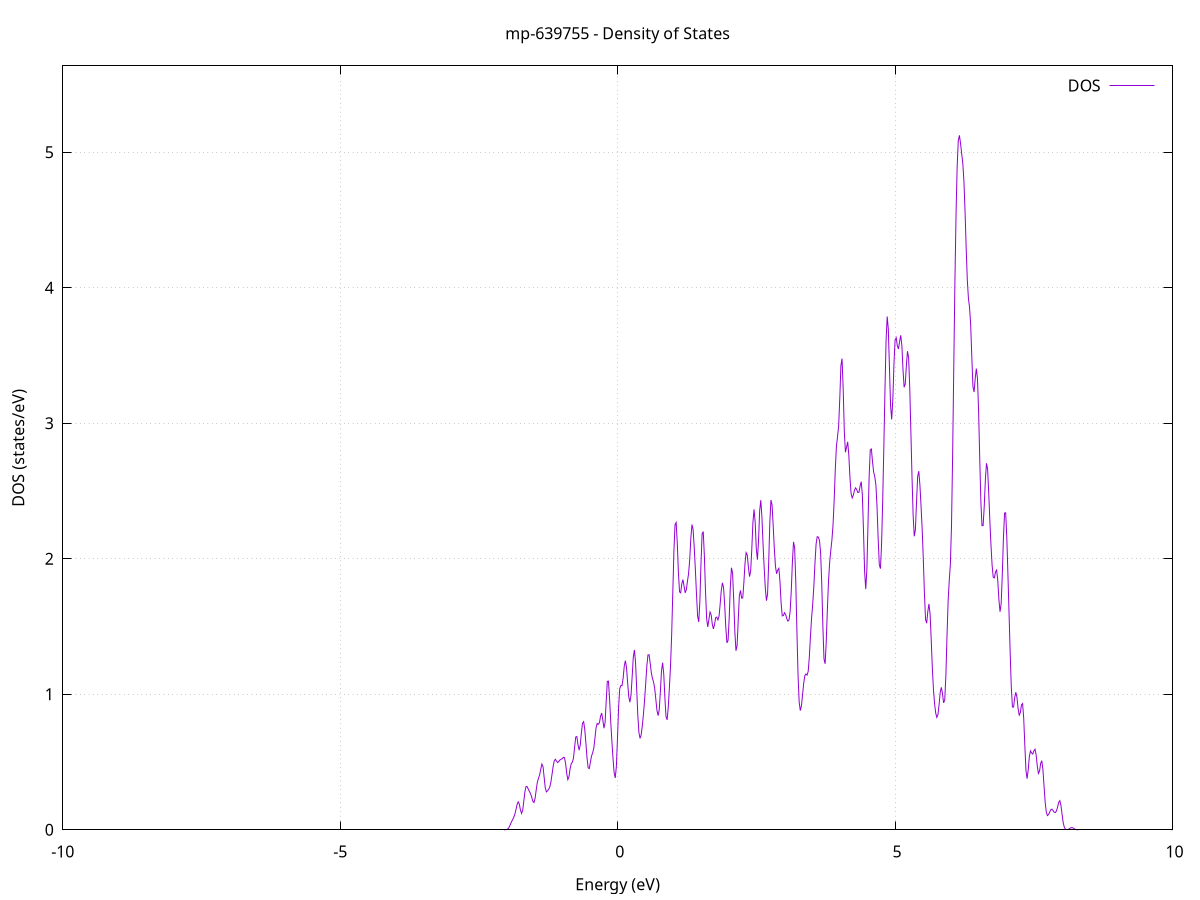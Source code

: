 set title 'mp-639755 - Density of States'
set xlabel 'Energy (eV)'
set ylabel 'DOS (states/eV)'
set grid
set xrange [-10:10]
set yrange [0:5.638]
set xzeroaxis lt -1
set terminal png size 800,600
set output 'mp-639755_dos_gnuplot.png'
plot '-' using 1:2 with lines title 'DOS'
-30.652200 0.000000
-30.631800 0.000000
-30.611500 0.000000
-30.591100 0.000000
-30.570800 0.000000
-30.550500 0.000000
-30.530100 0.000000
-30.509800 0.000000
-30.489500 0.000000
-30.469100 0.000000
-30.448800 0.000000
-30.428400 0.000000
-30.408100 0.000000
-30.387800 0.000000
-30.367400 0.000000
-30.347100 0.000000
-30.326800 0.000000
-30.306400 0.000000
-30.286100 0.000000
-30.265700 0.000000
-30.245400 0.000000
-30.225100 0.000000
-30.204700 0.000000
-30.184400 0.000000
-30.164100 0.000000
-30.143700 0.000000
-30.123400 0.000000
-30.103000 0.000000
-30.082700 0.000000
-30.062400 0.000000
-30.042000 0.000000
-30.021700 0.000000
-30.001300 0.000000
-29.981000 0.000000
-29.960700 0.000000
-29.940300 0.000000
-29.920000 0.000000
-29.899700 0.000000
-29.879300 0.000000
-29.859000 0.000000
-29.838600 0.000000
-29.818300 0.000000
-29.798000 0.000000
-29.777600 0.000000
-29.757300 0.000000
-29.737000 0.000000
-29.716600 0.000000
-29.696300 0.000000
-29.675900 0.000000
-29.655600 0.000000
-29.635300 0.000000
-29.614900 0.000000
-29.594600 0.000000
-29.574300 0.000000
-29.553900 0.000000
-29.533600 0.000000
-29.513200 0.000000
-29.492900 0.000000
-29.472600 0.000000
-29.452200 0.000000
-29.431900 0.000000
-29.411600 0.000000
-29.391200 0.000000
-29.370900 0.000000
-29.350500 0.000000
-29.330200 0.000000
-29.309900 0.000000
-29.289500 0.000000
-29.269200 0.000000
-29.248800 0.000000
-29.228500 0.000000
-29.208200 0.000000
-29.187800 0.000000
-29.167500 0.000000
-29.147200 0.000000
-29.126800 0.000000
-29.106500 0.000000
-29.086100 0.000000
-29.065800 0.000000
-29.045500 0.000000
-29.025100 0.000000
-29.004800 0.000000
-28.984500 0.000000
-28.964100 0.000100
-28.943800 0.002000
-28.923400 0.019500
-28.903100 0.139800
-28.882800 0.724900
-28.862400 2.723100
-28.842100 7.413500
-28.821800 14.630300
-28.801400 20.933700
-28.781100 21.719200
-28.760700 16.339900
-28.740400 8.913000
-28.720100 3.524400
-28.699700 1.010000
-28.679400 0.209700
-28.659000 0.031500
-28.638700 0.003400
-28.618400 0.000300
-28.598000 0.000000
-28.577700 0.000000
-28.557400 0.000000
-28.537000 0.000000
-28.516700 0.000000
-28.496300 0.000000
-28.476000 0.000000
-28.455700 0.000000
-28.435300 0.000000
-28.415000 0.000000
-28.394700 0.000000
-28.374300 0.000000
-28.354000 0.000000
-28.333600 0.000000
-28.313300 0.000000
-28.293000 0.000000
-28.272600 0.000000
-28.252300 0.000000
-28.232000 0.000000
-28.211600 0.000000
-28.191300 0.000000
-28.170900 0.000000
-28.150600 0.000000
-28.130300 0.000000
-28.109900 0.000000
-28.089600 0.000000
-28.069200 0.000000
-28.048900 0.000000
-28.028600 0.000000
-28.008200 0.000000
-27.987900 0.000000
-27.967600 0.000000
-27.947200 0.000000
-27.926900 0.000000
-27.906500 0.000000
-27.886200 0.000000
-27.865900 0.000000
-27.845500 0.000000
-27.825200 0.000000
-27.804900 0.000000
-27.784500 0.000000
-27.764200 0.000000
-27.743800 0.000000
-27.723500 0.000000
-27.703200 0.000000
-27.682800 0.000000
-27.662500 0.000000
-27.642200 0.000000
-27.621800 0.000000
-27.601500 0.000000
-27.581100 0.000000
-27.560800 0.000000
-27.540500 0.000000
-27.520100 0.000000
-27.499800 0.000000
-27.479400 0.000000
-27.459100 0.000000
-27.438800 0.000000
-27.418400 0.000000
-27.398100 0.000000
-27.377800 0.000000
-27.357400 0.000000
-27.337100 0.000000
-27.316700 0.000000
-27.296400 0.000000
-27.276100 0.000000
-27.255700 0.000000
-27.235400 0.000000
-27.215100 0.000000
-27.194700 0.000000
-27.174400 0.000000
-27.154000 0.000000
-27.133700 0.000000
-27.113400 0.000000
-27.093000 0.000000
-27.072700 0.000000
-27.052400 0.000000
-27.032000 0.000000
-27.011700 0.000000
-26.991300 0.000000
-26.971000 0.000000
-26.950700 0.000000
-26.930300 0.000000
-26.910000 0.000000
-26.889600 0.000000
-26.869300 0.000000
-26.849000 0.000000
-26.828600 0.000000
-26.808300 0.000000
-26.788000 0.000000
-26.767600 0.000000
-26.747300 0.000000
-26.726900 0.000000
-26.706600 0.000000
-26.686300 0.000000
-26.665900 0.000000
-26.645600 0.000000
-26.625300 0.000000
-26.604900 0.000000
-26.584600 0.000000
-26.564200 0.000000
-26.543900 0.000000
-26.523600 0.000000
-26.503200 0.000000
-26.482900 0.000000
-26.462600 0.000000
-26.442200 0.000000
-26.421900 0.000000
-26.401500 0.000000
-26.381200 0.000000
-26.360900 0.000000
-26.340500 0.000000
-26.320200 0.000000
-26.299800 0.000000
-26.279500 0.000000
-26.259200 0.000000
-26.238800 0.000000
-26.218500 0.000000
-26.198200 0.000000
-26.177800 0.000000
-26.157500 0.000000
-26.137100 0.000000
-26.116800 0.000000
-26.096500 0.000000
-26.076100 0.000000
-26.055800 0.000000
-26.035500 0.000000
-26.015100 0.000000
-25.994800 0.000000
-25.974400 0.000000
-25.954100 0.000000
-25.933800 0.000000
-25.913400 0.000000
-25.893100 0.000000
-25.872800 0.000000
-25.852400 0.000000
-25.832100 0.000000
-25.811700 0.000000
-25.791400 0.000000
-25.771100 0.000000
-25.750700 0.000000
-25.730400 0.000000
-25.710100 0.000000
-25.689700 0.000000
-25.669400 0.000000
-25.649000 0.000000
-25.628700 0.000000
-25.608400 0.000000
-25.588000 0.000000
-25.567700 0.000000
-25.547300 0.000000
-25.527000 0.000000
-25.506700 0.000000
-25.486300 0.000000
-25.466000 0.000000
-25.445700 0.000000
-25.425300 0.000000
-25.405000 0.000000
-25.384600 0.000000
-25.364300 0.000000
-25.344000 0.000000
-25.323600 0.000000
-25.303300 0.000000
-25.283000 0.000000
-25.262600 0.000000
-25.242300 0.000000
-25.221900 0.000000
-25.201600 0.000000
-25.181300 0.000000
-25.160900 0.000000
-25.140600 0.000000
-25.120300 0.000000
-25.099900 0.000000
-25.079600 0.000000
-25.059200 0.000000
-25.038900 0.000000
-25.018600 0.000000
-24.998200 0.000000
-24.977900 0.000000
-24.957500 0.000000
-24.937200 0.000000
-24.916900 0.000000
-24.896500 0.000000
-24.876200 0.000000
-24.855900 0.000000
-24.835500 0.000000
-24.815200 0.000000
-24.794800 0.000000
-24.774500 0.000000
-24.754200 0.000000
-24.733800 0.000000
-24.713500 0.000000
-24.693200 0.000000
-24.672800 0.000000
-24.652500 0.000000
-24.632100 0.000000
-24.611800 0.000000
-24.591500 0.000000
-24.571100 0.000000
-24.550800 0.000000
-24.530500 0.000000
-24.510100 0.000000
-24.489800 0.000000
-24.469400 0.000000
-24.449100 0.000000
-24.428800 0.000000
-24.408400 0.000000
-24.388100 0.000000
-24.367700 0.000000
-24.347400 0.000000
-24.327100 0.000000
-24.306700 0.000000
-24.286400 0.000000
-24.266100 0.000000
-24.245700 0.000000
-24.225400 0.000000
-24.205000 0.000000
-24.184700 0.000000
-24.164400 0.000000
-24.144000 0.000000
-24.123700 0.000000
-24.103400 0.000000
-24.083000 0.000000
-24.062700 0.000000
-24.042300 0.000000
-24.022000 0.000000
-24.001700 0.000000
-23.981300 0.000000
-23.961000 0.000000
-23.940700 0.000000
-23.920300 0.000000
-23.900000 0.000000
-23.879600 0.000000
-23.859300 0.000000
-23.839000 0.000000
-23.818600 0.000000
-23.798300 0.000000
-23.777900 0.000000
-23.757600 0.000000
-23.737300 0.000000
-23.716900 0.000000
-23.696600 0.000000
-23.676300 0.000000
-23.655900 0.000000
-23.635600 0.000000
-23.615200 0.000000
-23.594900 0.000000
-23.574600 0.000000
-23.554200 0.000000
-23.533900 0.000000
-23.513600 0.000000
-23.493200 0.000000
-23.472900 0.000000
-23.452500 0.000000
-23.432200 0.000000
-23.411900 0.000000
-23.391500 0.000000
-23.371200 0.000000
-23.350900 0.000000
-23.330500 0.000000
-23.310200 0.000000
-23.289800 0.000000
-23.269500 0.000000
-23.249200 0.000000
-23.228800 0.000000
-23.208500 0.000000
-23.188100 0.000000
-23.167800 0.000000
-23.147500 0.000000
-23.127100 0.000000
-23.106800 0.000000
-23.086500 0.000000
-23.066100 0.000000
-23.045800 0.000000
-23.025400 0.000000
-23.005100 0.000000
-22.984800 0.000000
-22.964400 0.000000
-22.944100 0.000000
-22.923800 0.000000
-22.903400 0.000000
-22.883100 0.000000
-22.862700 0.000000
-22.842400 0.000000
-22.822100 0.000000
-22.801700 0.000000
-22.781400 0.000000
-22.761100 0.000000
-22.740700 0.000000
-22.720400 0.000000
-22.700000 0.000000
-22.679700 0.000000
-22.659400 0.000000
-22.639000 0.000000
-22.618700 0.000000
-22.598300 0.000000
-22.578000 0.000000
-22.557700 0.000000
-22.537300 0.000000
-22.517000 0.000000
-22.496700 0.000000
-22.476300 0.000000
-22.456000 0.000000
-22.435600 0.000000
-22.415300 0.000000
-22.395000 0.000000
-22.374600 0.000000
-22.354300 0.000000
-22.334000 0.000000
-22.313600 0.000000
-22.293300 0.000000
-22.272900 0.000000
-22.252600 0.000000
-22.232300 0.000000
-22.211900 0.000000
-22.191600 0.000000
-22.171300 0.000000
-22.150900 0.000000
-22.130600 0.000000
-22.110200 0.000000
-22.089900 0.000000
-22.069600 0.000000
-22.049200 0.000000
-22.028900 0.000000
-22.008600 0.000000
-21.988200 0.000000
-21.967900 0.000000
-21.947500 0.000000
-21.927200 0.000000
-21.906900 0.000000
-21.886500 0.000000
-21.866200 0.000000
-21.845800 0.000000
-21.825500 0.000000
-21.805200 0.000000
-21.784800 0.000000
-21.764500 0.000000
-21.744200 0.000000
-21.723800 0.000000
-21.703500 0.000000
-21.683100 0.000000
-21.662800 0.000000
-21.642500 0.000000
-21.622100 0.000000
-21.601800 0.000000
-21.581500 0.000000
-21.561100 0.000000
-21.540800 0.000000
-21.520400 0.000000
-21.500100 0.000000
-21.479800 0.000000
-21.459400 0.000000
-21.439100 0.000000
-21.418800 0.000000
-21.398400 0.000000
-21.378100 0.000000
-21.357700 0.000000
-21.337400 0.000000
-21.317100 0.000000
-21.296700 0.000000
-21.276400 0.000000
-21.256000 0.000000
-21.235700 0.000000
-21.215400 0.000000
-21.195000 0.000000
-21.174700 0.000000
-21.154400 0.000000
-21.134000 0.000000
-21.113700 0.000000
-21.093300 0.000000
-21.073000 0.000000
-21.052700 0.000000
-21.032300 0.000000
-21.012000 0.000000
-20.991700 0.000000
-20.971300 0.000000
-20.951000 0.000000
-20.930600 0.000000
-20.910300 0.000000
-20.890000 0.000000
-20.869600 0.000000
-20.849300 0.000000
-20.829000 0.000000
-20.808600 0.000000
-20.788300 0.000000
-20.767900 0.000000
-20.747600 0.000000
-20.727300 0.000000
-20.706900 0.000000
-20.686600 0.000000
-20.666200 0.000000
-20.645900 0.000000
-20.625600 0.000000
-20.605200 0.000000
-20.584900 0.000000
-20.564600 0.000000
-20.544200 0.000000
-20.523900 0.000000
-20.503500 0.000000
-20.483200 0.000000
-20.462900 0.000000
-20.442500 0.000000
-20.422200 0.000000
-20.401900 0.000000
-20.381500 0.000000
-20.361200 0.000000
-20.340800 0.000000
-20.320500 0.000000
-20.300200 0.000000
-20.279800 0.000000
-20.259500 0.000000
-20.239200 0.000000
-20.218800 0.000000
-20.198500 0.000000
-20.178100 0.000000
-20.157800 0.000000
-20.137500 0.000000
-20.117100 0.000000
-20.096800 0.000000
-20.076400 0.000000
-20.056100 0.000000
-20.035800 0.000000
-20.015400 0.000000
-19.995100 0.000000
-19.974800 0.000000
-19.954400 0.000000
-19.934100 0.000000
-19.913700 0.000000
-19.893400 0.000000
-19.873100 0.000000
-19.852700 0.000000
-19.832400 0.000000
-19.812100 0.000000
-19.791700 0.000000
-19.771400 0.000000
-19.751000 0.000000
-19.730700 0.000000
-19.710400 0.000000
-19.690000 0.000000
-19.669700 0.000000
-19.649400 0.000000
-19.629000 0.000000
-19.608700 0.000000
-19.588300 0.000000
-19.568000 0.000000
-19.547700 0.000000
-19.527300 0.000000
-19.507000 0.000000
-19.486600 0.000000
-19.466300 0.000000
-19.446000 0.000000
-19.425600 0.000000
-19.405300 0.000000
-19.385000 0.000000
-19.364600 0.000000
-19.344300 0.000000
-19.323900 0.000000
-19.303600 0.000000
-19.283300 0.000000
-19.262900 0.000000
-19.242600 0.000000
-19.222300 0.000000
-19.201900 0.000000
-19.181600 0.000000
-19.161200 0.000000
-19.140900 0.000000
-19.120600 0.000000
-19.100200 0.000000
-19.079900 0.000000
-19.059600 0.000000
-19.039200 0.000000
-19.018900 0.000000
-18.998500 0.000000
-18.978200 0.000000
-18.957900 0.000000
-18.937500 0.000000
-18.917200 0.000000
-18.896800 0.000000
-18.876500 0.000000
-18.856200 0.000000
-18.835800 0.000000
-18.815500 0.000000
-18.795200 0.000000
-18.774800 0.000000
-18.754500 0.000000
-18.734100 0.000000
-18.713800 0.000000
-18.693500 0.000000
-18.673100 0.000000
-18.652800 0.000000
-18.632500 0.000000
-18.612100 0.000000
-18.591800 0.000000
-18.571400 0.000000
-18.551100 0.000000
-18.530800 0.000000
-18.510400 0.000000
-18.490100 0.000000
-18.469800 0.000000
-18.449400 0.000000
-18.429100 0.000000
-18.408700 0.000000
-18.388400 0.000000
-18.368100 0.000000
-18.347700 0.000000
-18.327400 0.000000
-18.307100 0.000000
-18.286700 0.000000
-18.266400 0.000000
-18.246000 0.000000
-18.225700 0.000000
-18.205400 0.000000
-18.185000 0.000000
-18.164700 0.000000
-18.144300 0.000000
-18.124000 0.000000
-18.103700 0.000000
-18.083300 0.000000
-18.063000 0.000000
-18.042700 0.000000
-18.022300 0.000000
-18.002000 0.000000
-17.981600 0.000000
-17.961300 0.000000
-17.941000 0.000000
-17.920600 0.000000
-17.900300 0.000000
-17.880000 0.000000
-17.859600 0.000000
-17.839300 0.000000
-17.818900 0.000000
-17.798600 0.000000
-17.778300 0.000000
-17.757900 0.000000
-17.737600 0.000000
-17.717300 0.000000
-17.696900 0.000000
-17.676600 0.000000
-17.656200 0.000000
-17.635900 0.000000
-17.615600 0.000000
-17.595200 0.000000
-17.574900 0.000000
-17.554500 0.000000
-17.534200 0.000000
-17.513900 0.000000
-17.493500 0.000000
-17.473200 0.000000
-17.452900 0.000000
-17.432500 0.000000
-17.412200 0.000000
-17.391800 0.000000
-17.371500 0.000000
-17.351200 0.000000
-17.330800 0.000000
-17.310500 0.000000
-17.290200 0.000000
-17.269800 0.000000
-17.249500 0.000000
-17.229100 0.000000
-17.208800 0.000000
-17.188500 0.000000
-17.168100 0.000000
-17.147800 0.000000
-17.127500 0.000000
-17.107100 0.000000
-17.086800 0.000000
-17.066400 0.000000
-17.046100 0.000000
-17.025800 0.000000
-17.005400 0.000000
-16.985100 0.000000
-16.964700 0.000000
-16.944400 0.000000
-16.924100 0.000000
-16.903700 0.000000
-16.883400 0.000000
-16.863100 0.000000
-16.842700 0.000000
-16.822400 0.000000
-16.802000 0.000000
-16.781700 0.000000
-16.761400 0.000000
-16.741000 0.000000
-16.720700 0.000000
-16.700400 0.000000
-16.680000 0.000000
-16.659700 0.000000
-16.639300 0.000000
-16.619000 0.000000
-16.598700 0.000000
-16.578300 0.000000
-16.558000 0.000000
-16.537700 0.000000
-16.517300 0.000000
-16.497000 0.000000
-16.476600 0.000000
-16.456300 0.000000
-16.436000 0.000000
-16.415600 0.000000
-16.395300 0.000000
-16.374900 0.000000
-16.354600 0.000000
-16.334300 0.000000
-16.313900 0.000000
-16.293600 0.000000
-16.273300 0.000000
-16.252900 0.000000
-16.232600 0.000000
-16.212200 0.000000
-16.191900 0.000000
-16.171600 0.000000
-16.151200 0.000000
-16.130900 0.000000
-16.110600 0.000000
-16.090200 0.000000
-16.069900 0.000000
-16.049500 0.000000
-16.029200 0.000000
-16.008900 0.000000
-15.988500 0.000000
-15.968200 0.000000
-15.947900 0.000000
-15.927500 0.000000
-15.907200 0.000000
-15.886800 0.000000
-15.866500 0.000000
-15.846200 0.000000
-15.825800 0.000000
-15.805500 0.000000
-15.785100 0.000000
-15.764800 0.000000
-15.744500 0.000000
-15.724100 0.000000
-15.703800 0.000000
-15.683500 0.000000
-15.663100 0.000000
-15.642800 0.000000
-15.622400 0.000000
-15.602100 0.000000
-15.581800 0.000000
-15.561400 0.000000
-15.541100 0.000000
-15.520800 0.000000
-15.500400 0.000000
-15.480100 0.000000
-15.459700 0.000000
-15.439400 0.000000
-15.419100 0.000000
-15.398700 0.000000
-15.378400 0.000000
-15.358100 0.000000
-15.337700 0.000000
-15.317400 0.000000
-15.297000 0.000000
-15.276700 0.000000
-15.256400 0.000000
-15.236000 0.000000
-15.215700 0.000000
-15.195300 0.000000
-15.175000 0.000000
-15.154700 0.000000
-15.134300 0.000000
-15.114000 0.000000
-15.093700 0.000000
-15.073300 0.000000
-15.053000 0.000000
-15.032600 0.000000
-15.012300 0.000000
-14.992000 0.000000
-14.971600 0.000000
-14.951300 0.000000
-14.931000 0.000000
-14.910600 0.000000
-14.890300 0.000000
-14.869900 0.000000
-14.849600 0.000000
-14.829300 0.000000
-14.808900 0.000000
-14.788600 0.000000
-14.768300 0.000000
-14.747900 0.000000
-14.727600 0.000000
-14.707200 0.000000
-14.686900 0.000000
-14.666600 0.000000
-14.646200 0.000000
-14.625900 0.000000
-14.605500 0.000000
-14.585200 0.000000
-14.564900 0.000000
-14.544500 0.000000
-14.524200 0.000000
-14.503900 0.000000
-14.483500 0.000000
-14.463200 0.000000
-14.442800 0.000000
-14.422500 0.000000
-14.402200 0.000000
-14.381800 0.000000
-14.361500 0.000000
-14.341200 0.000000
-14.320800 0.000000
-14.300500 0.000000
-14.280100 0.000000
-14.259800 0.000000
-14.239500 0.000000
-14.219100 0.000000
-14.198800 0.000000
-14.178500 0.000000
-14.158100 0.000000
-14.137800 0.000000
-14.117400 0.000000
-14.097100 0.000000
-14.076800 0.000000
-14.056400 0.000000
-14.036100 0.000000
-14.015800 0.000000
-13.995400 0.000000
-13.975100 0.000000
-13.954700 0.000000
-13.934400 0.000000
-13.914100 0.000000
-13.893700 0.000000
-13.873400 0.000000
-13.853000 0.000000
-13.832700 0.000000
-13.812400 0.000000
-13.792000 0.000000
-13.771700 0.000000
-13.751400 0.000000
-13.731000 0.000000
-13.710700 0.000000
-13.690300 0.000000
-13.670000 0.000000
-13.649700 0.000000
-13.629300 0.000000
-13.609000 0.000000
-13.588700 0.000000
-13.568300 0.000000
-13.548000 0.000000
-13.527600 0.000000
-13.507300 0.000000
-13.487000 0.000000
-13.466600 0.000000
-13.446300 0.000000
-13.426000 0.000000
-13.405600 0.000000
-13.385300 0.000000
-13.364900 0.000000
-13.344600 0.000000
-13.324300 0.000000
-13.303900 0.000000
-13.283600 0.000000
-13.263200 0.000000
-13.242900 0.000000
-13.222600 0.000000
-13.202200 0.000000
-13.181900 0.000000
-13.161600 0.000000
-13.141200 0.000700
-13.120900 0.007000
-13.100500 0.055000
-13.080200 0.320700
-13.059900 1.393000
-13.039500 4.550000
-13.019200 11.348100
-12.998900 22.124300
-12.978500 34.803100
-12.958200 45.658900
-12.937800 50.914400
-12.917500 47.924500
-12.897200 37.049700
-12.876800 22.779100
-12.856500 10.846000
-12.836200 3.924500
-12.815800 1.065400
-12.795500 0.215100
-12.775100 0.032100
-12.754800 0.003500
-12.734500 0.000300
-12.714100 0.000000
-12.693800 0.000000
-12.673400 0.000000
-12.653100 0.000000
-12.632800 0.000000
-12.612400 0.000000
-12.592100 0.000000
-12.571800 0.000000
-12.551400 0.000000
-12.531100 0.000000
-12.510700 0.000000
-12.490400 0.000000
-12.470100 0.000000
-12.449700 0.000000
-12.429400 0.000000
-12.409100 0.000000
-12.388700 0.000000
-12.368400 0.000000
-12.348000 0.000000
-12.327700 0.000000
-12.307400 0.000000
-12.287000 0.000000
-12.266700 0.000000
-12.246400 0.000000
-12.226000 0.000000
-12.205700 0.000000
-12.185300 0.000000
-12.165000 0.000000
-12.144700 0.000000
-12.124300 0.000000
-12.104000 0.000000
-12.083600 0.000000
-12.063300 0.000000
-12.043000 0.000000
-12.022600 0.000000
-12.002300 0.000000
-11.982000 0.000000
-11.961600 0.000000
-11.941300 0.000000
-11.920900 0.000000
-11.900600 0.000000
-11.880300 0.000000
-11.859900 0.000000
-11.839600 0.000000
-11.819300 0.000000
-11.798900 0.000000
-11.778600 0.000000
-11.758200 0.000000
-11.737900 0.000000
-11.717600 0.000000
-11.697200 0.000000
-11.676900 0.000000
-11.656600 0.000000
-11.636200 0.000000
-11.615900 0.000000
-11.595500 0.000000
-11.575200 0.000000
-11.554900 0.000000
-11.534500 0.000000
-11.514200 0.000000
-11.493800 0.000000
-11.473500 0.000000
-11.453200 0.000000
-11.432800 0.000000
-11.412500 0.000000
-11.392200 0.000000
-11.371800 0.000000
-11.351500 0.000000
-11.331100 0.000000
-11.310800 0.000000
-11.290500 0.000000
-11.270100 0.000000
-11.249800 0.000000
-11.229500 0.000000
-11.209100 0.000000
-11.188800 0.000000
-11.168400 0.000000
-11.148100 0.000000
-11.127800 0.000000
-11.107400 0.000000
-11.087100 0.000000
-11.066800 0.000000
-11.046400 0.000000
-11.026100 0.000000
-11.005700 0.000000
-10.985400 0.000000
-10.965100 0.000000
-10.944700 0.000000
-10.924400 0.000000
-10.904000 0.000000
-10.883700 0.000000
-10.863400 0.000000
-10.843000 0.000000
-10.822700 0.000000
-10.802400 0.000000
-10.782000 0.000000
-10.761700 0.000000
-10.741300 0.000000
-10.721000 0.000000
-10.700700 0.000000
-10.680300 0.000000
-10.660000 0.000000
-10.639700 0.000000
-10.619300 0.000000
-10.599000 0.000000
-10.578600 0.000000
-10.558300 0.000000
-10.538000 0.000000
-10.517600 0.000000
-10.497300 0.000000
-10.477000 0.000000
-10.456600 0.000000
-10.436300 0.000000
-10.415900 0.000000
-10.395600 0.000000
-10.375300 0.000000
-10.354900 0.000000
-10.334600 0.000000
-10.314300 0.000000
-10.293900 0.000000
-10.273600 0.000000
-10.253200 0.000000
-10.232900 0.000000
-10.212600 0.000000
-10.192200 0.000000
-10.171900 0.000000
-10.151500 0.000000
-10.131200 0.000000
-10.110900 0.000000
-10.090500 0.000000
-10.070200 0.000000
-10.049900 0.000000
-10.029500 0.000000
-10.009200 0.000000
-9.988800 0.000000
-9.968500 0.000000
-9.948200 0.000000
-9.927800 0.000000
-9.907500 0.000000
-9.887200 0.000000
-9.866800 0.000000
-9.846500 0.000000
-9.826100 0.000000
-9.805800 0.000000
-9.785500 0.000000
-9.765100 0.000000
-9.744800 0.000000
-9.724500 0.000000
-9.704100 0.000000
-9.683800 0.000000
-9.663400 0.000000
-9.643100 0.000000
-9.622800 0.000000
-9.602400 0.000000
-9.582100 0.000000
-9.561700 0.000000
-9.541400 0.000000
-9.521100 0.000000
-9.500700 0.000000
-9.480400 0.000000
-9.460100 0.000000
-9.439700 0.000000
-9.419400 0.000000
-9.399000 0.000000
-9.378700 0.000000
-9.358400 0.000000
-9.338000 0.000000
-9.317700 0.000000
-9.297400 0.000000
-9.277000 0.000000
-9.256700 0.000000
-9.236300 0.000000
-9.216000 0.000000
-9.195700 0.000000
-9.175300 0.000000
-9.155000 0.000000
-9.134700 0.000000
-9.114300 0.000000
-9.094000 0.000000
-9.073600 0.000000
-9.053300 0.000000
-9.033000 0.000000
-9.012600 0.000000
-8.992300 0.000000
-8.971900 0.000000
-8.951600 0.000000
-8.931300 0.000000
-8.910900 0.000000
-8.890600 0.000000
-8.870300 0.000000
-8.849900 0.000000
-8.829600 0.000000
-8.809200 0.000000
-8.788900 0.000000
-8.768600 0.000000
-8.748200 0.000000
-8.727900 0.000000
-8.707600 0.000000
-8.687200 0.000000
-8.666900 0.000000
-8.646500 0.000000
-8.626200 0.000000
-8.605900 0.000000
-8.585500 0.000000
-8.565200 0.000000
-8.544900 0.000000
-8.524500 0.000000
-8.504200 0.000000
-8.483800 0.000000
-8.463500 0.000000
-8.443200 0.000000
-8.422800 0.000000
-8.402500 0.000000
-8.382100 0.000000
-8.361800 0.000000
-8.341500 0.000000
-8.321100 0.000000
-8.300800 0.000000
-8.280500 0.000000
-8.260100 0.000000
-8.239800 0.000000
-8.219400 0.000000
-8.199100 0.000000
-8.178800 0.000000
-8.158400 0.000000
-8.138100 0.000000
-8.117800 0.000000
-8.097400 0.000000
-8.077100 0.000000
-8.056700 0.000000
-8.036400 0.000000
-8.016100 0.000000
-7.995700 0.000000
-7.975400 0.000000
-7.955100 0.000000
-7.934700 0.000000
-7.914400 0.000000
-7.894000 0.000000
-7.873700 0.000000
-7.853400 0.000000
-7.833000 0.000000
-7.812700 0.000000
-7.792300 0.000000
-7.772000 0.000000
-7.751700 0.000000
-7.731300 0.000000
-7.711000 0.000000
-7.690700 0.000000
-7.670300 0.000000
-7.650000 0.000000
-7.629600 0.000000
-7.609300 0.000000
-7.589000 0.000000
-7.568600 0.000000
-7.548300 0.000000
-7.528000 0.000000
-7.507600 0.000000
-7.487300 0.000000
-7.466900 0.000000
-7.446600 0.000000
-7.426300 0.000000
-7.405900 0.000000
-7.385600 0.000000
-7.365300 0.000000
-7.344900 0.000000
-7.324600 0.000000
-7.304200 0.000000
-7.283900 0.000000
-7.263600 0.000000
-7.243200 0.000000
-7.222900 0.000000
-7.202500 0.000000
-7.182200 0.000000
-7.161900 0.000000
-7.141500 0.000000
-7.121200 0.000000
-7.100900 0.000000
-7.080500 0.000000
-7.060200 0.000000
-7.039800 0.000000
-7.019500 0.000000
-6.999200 0.000000
-6.978800 0.000000
-6.958500 0.000000
-6.938200 0.000000
-6.917800 0.000000
-6.897500 0.000000
-6.877100 0.000000
-6.856800 0.000000
-6.836500 0.000000
-6.816100 0.000000
-6.795800 0.000000
-6.775500 0.000000
-6.755100 0.000000
-6.734800 0.000000
-6.714400 0.000000
-6.694100 0.000000
-6.673800 0.000000
-6.653400 0.000000
-6.633100 0.000000
-6.612800 0.000000
-6.592400 0.000000
-6.572100 0.000000
-6.551700 0.000000
-6.531400 0.000000
-6.511100 0.000000
-6.490700 0.000000
-6.470400 0.000000
-6.450000 0.000000
-6.429700 0.000000
-6.409400 0.000000
-6.389000 0.000000
-6.368700 0.000000
-6.348400 0.000000
-6.328000 0.000000
-6.307700 0.000000
-6.287300 0.000000
-6.267000 0.000000
-6.246700 0.000000
-6.226300 0.000000
-6.206000 0.000000
-6.185700 0.000000
-6.165300 0.000000
-6.145000 0.000000
-6.124600 0.000000
-6.104300 0.000000
-6.084000 0.000000
-6.063600 0.000000
-6.043300 0.000000
-6.023000 0.000000
-6.002600 0.000000
-5.982300 0.000000
-5.961900 0.000000
-5.941600 0.000000
-5.921300 0.000000
-5.900900 0.000000
-5.880600 0.000000
-5.860200 0.000000
-5.839900 0.000000
-5.819600 0.000000
-5.799200 0.000000
-5.778900 0.000000
-5.758600 0.000000
-5.738200 0.000000
-5.717900 0.000000
-5.697500 0.000000
-5.677200 0.000000
-5.656900 0.000000
-5.636500 0.000000
-5.616200 0.000000
-5.595900 0.000000
-5.575500 0.000000
-5.555200 0.000000
-5.534800 0.000000
-5.514500 0.000000
-5.494200 0.000000
-5.473800 0.000000
-5.453500 0.000000
-5.433200 0.000000
-5.412800 0.000000
-5.392500 0.000000
-5.372100 0.000000
-5.351800 0.000000
-5.331500 0.000000
-5.311100 0.000000
-5.290800 0.000000
-5.270400 0.000000
-5.250100 0.000000
-5.229800 0.000000
-5.209400 0.000000
-5.189100 0.000000
-5.168800 0.000000
-5.148400 0.000000
-5.128100 0.000000
-5.107700 0.000000
-5.087400 0.000000
-5.067100 0.000000
-5.046700 0.000000
-5.026400 0.000000
-5.006100 0.000000
-4.985700 0.000000
-4.965400 0.000000
-4.945000 0.000000
-4.924700 0.000000
-4.904400 0.000000
-4.884000 0.000000
-4.863700 0.000000
-4.843400 0.000000
-4.823000 0.000000
-4.802700 0.000000
-4.782300 0.000000
-4.762000 0.000000
-4.741700 0.000000
-4.721300 0.000000
-4.701000 0.000000
-4.680600 0.000000
-4.660300 0.000000
-4.640000 0.000000
-4.619600 0.000000
-4.599300 0.000000
-4.579000 0.000000
-4.558600 0.000000
-4.538300 0.000000
-4.517900 0.000000
-4.497600 0.000000
-4.477300 0.000000
-4.456900 0.000000
-4.436600 0.000000
-4.416300 0.000000
-4.395900 0.000000
-4.375600 0.000000
-4.355200 0.000000
-4.334900 0.000000
-4.314600 0.000000
-4.294200 0.000000
-4.273900 0.000000
-4.253600 0.000000
-4.233200 0.000000
-4.212900 0.000000
-4.192500 0.000000
-4.172200 0.000000
-4.151900 0.000000
-4.131500 0.000000
-4.111200 0.000000
-4.090800 0.000000
-4.070500 0.000000
-4.050200 0.000000
-4.029800 0.000000
-4.009500 0.000000
-3.989200 0.000000
-3.968800 0.000000
-3.948500 0.000000
-3.928100 0.000000
-3.907800 0.000000
-3.887500 0.000000
-3.867100 0.000000
-3.846800 0.000000
-3.826500 0.000000
-3.806100 0.000000
-3.785800 0.000000
-3.765400 0.000000
-3.745100 0.000000
-3.724800 0.000000
-3.704400 0.000000
-3.684100 0.000000
-3.663800 0.000000
-3.643400 0.000000
-3.623100 0.000000
-3.602700 0.000000
-3.582400 0.000000
-3.562100 0.000000
-3.541700 0.000000
-3.521400 0.000000
-3.501000 0.000000
-3.480700 0.000000
-3.460400 0.000000
-3.440000 0.000000
-3.419700 0.000000
-3.399400 0.000000
-3.379000 0.000000
-3.358700 0.000000
-3.338300 0.000000
-3.318000 0.000000
-3.297700 0.000000
-3.277300 0.000000
-3.257000 0.000000
-3.236700 0.000000
-3.216300 0.000000
-3.196000 0.000000
-3.175600 0.000000
-3.155300 0.000000
-3.135000 0.000000
-3.114600 0.000000
-3.094300 0.000000
-3.074000 0.000000
-3.053600 0.000000
-3.033300 0.000000
-3.012900 0.000000
-2.992600 0.000000
-2.972300 0.000000
-2.951900 0.000000
-2.931600 0.000000
-2.911300 0.000000
-2.890900 0.000000
-2.870600 0.000000
-2.850200 0.000000
-2.829900 0.000000
-2.809600 0.000000
-2.789200 0.000000
-2.768900 0.000000
-2.748500 0.000000
-2.728200 0.000000
-2.707900 0.000000
-2.687500 0.000000
-2.667200 0.000000
-2.646900 0.000000
-2.626500 0.000000
-2.606200 0.000000
-2.585800 0.000000
-2.565500 0.000000
-2.545200 0.000000
-2.524800 0.000000
-2.504500 0.000000
-2.484200 0.000000
-2.463800 0.000000
-2.443500 0.000000
-2.423100 0.000000
-2.402800 0.000000
-2.382500 0.000000
-2.362100 0.000000
-2.341800 0.000000
-2.321500 0.000000
-2.301100 0.000000
-2.280800 0.000000
-2.260400 0.000000
-2.240100 0.000000
-2.219800 0.000000
-2.199400 0.000000
-2.179100 0.000000
-2.158700 0.000000
-2.138400 0.000000
-2.118100 0.000000
-2.097700 0.000000
-2.077400 0.000000
-2.057100 0.000000
-2.036700 0.000100
-2.016400 0.000400
-1.996000 0.002100
-1.975700 0.007400
-1.955400 0.019400
-1.935000 0.037700
-1.914700 0.057300
-1.894400 0.073600
-1.874000 0.090000
-1.853700 0.113600
-1.833300 0.147900
-1.813000 0.185900
-1.792700 0.206200
-1.772300 0.189400
-1.752000 0.146800
-1.731700 0.120600
-1.711300 0.144700
-1.691000 0.212300
-1.670600 0.282900
-1.650300 0.319600
-1.630000 0.318000
-1.609600 0.299100
-1.589300 0.282000
-1.568900 0.265700
-1.548600 0.240100
-1.528300 0.210100
-1.507900 0.200800
-1.487600 0.232900
-1.467300 0.295300
-1.446900 0.351000
-1.426600 0.380500
-1.406200 0.404700
-1.385900 0.447100
-1.365600 0.485000
-1.345200 0.467100
-1.324900 0.388700
-1.304600 0.309400
-1.284200 0.279600
-1.263900 0.287000
-1.243500 0.298600
-1.223200 0.315000
-1.202900 0.352600
-1.182500 0.409400
-1.162200 0.468800
-1.141900 0.510500
-1.121500 0.520200
-1.101200 0.506300
-1.080800 0.496200
-1.060500 0.503300
-1.040200 0.515300
-1.019800 0.520100
-0.999500 0.524100
-0.979100 0.534600
-0.958800 0.533300
-0.938500 0.490600
-0.918100 0.417000
-0.897800 0.370400
-0.877500 0.390800
-0.857100 0.449400
-0.836800 0.488200
-0.816400 0.498400
-0.796100 0.528900
-0.775800 0.607900
-0.755400 0.684700
-0.735100 0.688100
-0.714800 0.627500
-0.694400 0.587700
-0.674100 0.625500
-0.653700 0.714200
-0.633400 0.787000
-0.613100 0.798000
-0.592700 0.741400
-0.572400 0.640200
-0.552100 0.530900
-0.531700 0.457200
-0.511400 0.451400
-0.491000 0.498200
-0.470700 0.544300
-0.450400 0.567700
-0.430000 0.601900
-0.409700 0.673600
-0.389300 0.751600
-0.369000 0.784700
-0.348700 0.778500
-0.328300 0.790300
-0.308000 0.838100
-0.287700 0.861300
-0.267300 0.811600
-0.247000 0.749700
-0.226600 0.790900
-0.206300 0.949600
-0.186000 1.095600
-0.165600 1.097300
-0.145300 0.964500
-0.125000 0.799600
-0.104600 0.658300
-0.084300 0.532200
-0.063900 0.423800
-0.043600 0.382100
-0.023300 0.466500
-0.002900 0.674300
0.017400 0.905700
0.037700 1.041700
0.058100 1.064500
0.078400 1.063700
0.098800 1.118400
0.119100 1.207200
0.139400 1.248300
0.159800 1.197300
0.180100 1.085500
0.200500 0.981200
0.220800 0.941600
0.241100 0.994900
0.261500 1.128700
0.281800 1.272800
0.302100 1.327200
0.322500 1.237300
0.342800 1.043300
0.363200 0.845000
0.383500 0.716800
0.403800 0.674300
0.424200 0.700700
0.444500 0.767900
0.464800 0.853200
0.485200 0.954700
0.505500 1.078500
0.525900 1.206600
0.546200 1.290400
0.566500 1.291700
0.586900 1.228700
0.607200 1.158300
0.627500 1.116500
0.647900 1.089700
0.668200 1.041500
0.688600 0.961400
0.708900 0.880300
0.729200 0.842600
0.749600 0.886200
0.769900 1.018100
0.790200 1.171500
0.810600 1.232800
0.830900 1.148200
0.851300 0.976400
0.871600 0.834700
0.891900 0.811400
0.912300 0.905200
0.932600 1.047500
0.953000 1.209600
0.973300 1.436700
0.993600 1.745000
1.014000 2.054800
1.034300 2.252700
1.054600 2.267800
1.075000 2.112600
1.095300 1.896200
1.115700 1.756000
1.136000 1.748600
1.156300 1.815500
1.176700 1.846200
1.197000 1.798000
1.217300 1.748600
1.237700 1.772400
1.258000 1.833100
1.278400 1.890800
1.298700 1.993400
1.319000 2.150700
1.339400 2.252700
1.359700 2.216500
1.380000 2.085900
1.400400 1.923900
1.420700 1.742300
1.441100 1.577700
1.461400 1.533400
1.481700 1.685000
1.502100 1.964800
1.522400 2.185100
1.542800 2.200900
1.563100 2.019900
1.583400 1.760100
1.603800 1.557800
1.624100 1.497200
1.644400 1.551100
1.664800 1.606700
1.685100 1.586600
1.705500 1.518300
1.725800 1.482100
1.746100 1.514500
1.766500 1.565100
1.786800 1.569700
1.807100 1.549100
1.827500 1.576100
1.847800 1.666400
1.868200 1.768500
1.888500 1.822700
1.908800 1.787300
1.929200 1.658400
1.949500 1.491600
1.969800 1.379100
1.990200 1.398600
2.010500 1.564500
2.030900 1.792300
2.051200 1.933900
2.071500 1.892900
2.091900 1.697100
2.112200 1.462400
2.132600 1.321500
2.152900 1.360000
2.173200 1.547000
2.193600 1.727500
2.213900 1.766400
2.234200 1.709400
2.254600 1.711300
2.274900 1.824000
2.295300 1.965400
2.315600 2.045500
2.335900 2.028300
2.356300 1.939300
2.376600 1.868600
2.396900 1.907500
2.417300 2.067000
2.437600 2.265400
2.458000 2.364600
2.478300 2.272900
2.498600 2.076500
2.519000 1.993500
2.539300 2.133400
2.559600 2.356000
2.580000 2.432500
2.600300 2.306600
2.620700 2.105800
2.641000 1.931500
2.661300 1.785100
2.681700 1.690700
2.702000 1.740900
2.722400 1.973400
2.742700 2.268000
2.763000 2.433600
2.783400 2.396500
2.803700 2.241900
2.824000 2.074300
2.844400 1.943300
2.864700 1.889300
2.885100 1.916600
2.905400 1.929400
2.925700 1.831800
2.946100 1.672500
2.966400 1.578700
2.986700 1.580800
3.007100 1.602100
3.027400 1.589100
3.047800 1.558900
3.068100 1.540200
3.088400 1.548100
3.108800 1.611600
3.129100 1.764000
3.149400 1.975500
3.169800 2.124400
3.190100 2.081500
3.210500 1.827700
3.230800 1.468100
3.251100 1.143100
3.271500 0.942200
3.291800 0.879400
3.312200 0.914800
3.332500 0.995500
3.352800 1.080700
3.373200 1.137700
3.393500 1.150000
3.413800 1.141500
3.434200 1.169200
3.454500 1.273900
3.474900 1.428100
3.495200 1.562300
3.515500 1.664900
3.535900 1.794900
3.556200 1.967300
3.576500 2.108800
3.596900 2.163000
3.617200 2.159900
3.637600 2.135600
3.657900 2.045000
3.678200 1.820900
3.698600 1.505400
3.718900 1.260900
3.739200 1.225100
3.759600 1.388000
3.779900 1.627000
3.800300 1.832300
3.820600 1.970200
3.840900 2.059600
3.861300 2.137400
3.881600 2.248000
3.902000 2.428000
3.922300 2.654500
3.942600 2.829300
3.963000 2.902500
3.983300 2.981100
4.003600 3.184500
4.024000 3.425800
4.044300 3.477800
4.064700 3.256200
4.085000 2.942600
4.105300 2.786600
4.125700 2.823500
4.146000 2.863300
4.166300 2.766700
4.186700 2.599600
4.207000 2.483300
4.227400 2.449300
4.247700 2.469200
4.268000 2.505600
4.288400 2.523400
4.308700 2.511400
4.329000 2.488800
4.349400 2.491300
4.369700 2.537400
4.390100 2.569300
4.410400 2.472100
4.430700 2.207900
4.451100 1.906300
4.471400 1.776200
4.491700 1.921000
4.512100 2.259000
4.532400 2.606100
4.552800 2.803800
4.573100 2.810500
4.593400 2.716100
4.613800 2.639800
4.634100 2.606800
4.654500 2.545200
4.674800 2.384800
4.695100 2.150300
4.715500 1.957600
4.735800 1.927100
4.756100 2.099500
4.776500 2.419700
4.796800 2.810600
4.817200 3.232100
4.837500 3.607200
4.857800 3.788400
4.878200 3.696600
4.898500 3.415300
4.918800 3.129900
4.939200 3.028500
4.959500 3.175900
4.979900 3.438400
5.000200 3.614300
5.020500 3.631800
5.040900 3.571300
5.061200 3.548900
5.081500 3.602500
5.101900 3.649400
5.122200 3.575900
5.142600 3.398200
5.162900 3.266300
5.183200 3.289800
5.203600 3.425800
5.223900 3.532100
5.244300 3.484000
5.264600 3.260600
5.284900 2.937600
5.305300 2.603100
5.325600 2.319600
5.345900 2.166300
5.366300 2.214900
5.386600 2.418100
5.407000 2.607100
5.427300 2.646700
5.447600 2.544800
5.468000 2.390400
5.488300 2.221200
5.508600 2.002400
5.529000 1.743000
5.549300 1.552800
5.569700 1.524700
5.590000 1.610600
5.610300 1.667000
5.630700 1.594400
5.651000 1.407900
5.671300 1.197600
5.691700 1.036200
5.712000 0.930500
5.732400 0.861100
5.752700 0.829700
5.773000 0.850900
5.793400 0.924700
5.813700 1.013500
5.834100 1.050900
5.854400 1.005600
5.874700 0.936900
5.895100 0.957600
5.915400 1.135800
5.935700 1.425200
5.956100 1.688900
5.976400 1.838600
5.996800 1.962400
6.017100 2.246600
6.037400 2.764800
6.057800 3.412300
6.078100 4.033100
6.098400 4.536300
6.118800 4.891500
6.139100 5.085400
6.159500 5.125000
6.179800 5.066800
6.200100 4.991800
6.220500 4.918700
6.240800 4.789000
6.261100 4.566300
6.281500 4.294000
6.301800 4.057600
6.322200 3.921900
6.342500 3.854200
6.362800 3.726100
6.383200 3.486500
6.403500 3.271200
6.423900 3.230700
6.444200 3.329700
6.464500 3.403700
6.484900 3.331200
6.505200 3.091800
6.525500 2.747800
6.545900 2.424800
6.566200 2.244400
6.586600 2.244900
6.606900 2.385400
6.627200 2.581000
6.647600 2.705200
6.667900 2.660600
6.688200 2.482300
6.708600 2.278000
6.728900 2.097700
6.749300 1.949400
6.769600 1.862700
6.789900 1.859100
6.810300 1.903700
6.830600 1.916900
6.850900 1.839200
6.871300 1.699600
6.891600 1.609200
6.912000 1.668200
6.932300 1.880400
6.952600 2.149500
6.973000 2.337200
6.993300 2.339700
7.013700 2.157700
7.034000 1.884000
7.054300 1.594100
7.074700 1.304200
7.095000 1.049300
7.115300 0.906700
7.135700 0.905600
7.156000 0.975900
7.176400 1.014900
7.196700 0.976800
7.217000 0.896900
7.237400 0.846300
7.257700 0.864600
7.278000 0.921900
7.298400 0.931300
7.318700 0.821500
7.339100 0.618100
7.359400 0.435500
7.379700 0.377200
7.400100 0.444500
7.420400 0.542700
7.440700 0.582300
7.461100 0.566500
7.481400 0.558900
7.501800 0.582700
7.522100 0.594900
7.542400 0.551800
7.562800 0.470200
7.583100 0.415500
7.603500 0.432100
7.623800 0.489700
7.644100 0.509700
7.664500 0.445800
7.684800 0.323600
7.705100 0.204100
7.725500 0.129500
7.745800 0.104900
7.766200 0.112200
7.786500 0.131200
7.806800 0.148100
7.827200 0.152200
7.847500 0.142100
7.867800 0.129600
7.888200 0.126900
7.908500 0.138700
7.928900 0.167100
7.949200 0.202500
7.969500 0.214700
7.989900 0.179400
8.010200 0.112500
8.030500 0.051800
8.050900 0.017400
8.071200 0.004300
8.091600 0.001300
8.111900 0.002100
8.132200 0.005500
8.152600 0.010800
8.172900 0.015300
8.193300 0.015800
8.213600 0.011800
8.233900 0.006400
8.254300 0.002500
8.274600 0.000700
8.294900 0.000100
8.315300 0.000000
8.335600 0.000000
8.356000 0.000000
8.376300 0.000000
8.396600 0.000000
8.417000 0.000000
8.437300 0.000000
8.457600 0.000000
8.478000 0.000000
8.498300 0.000000
8.518700 0.000000
8.539000 0.000000
8.559300 0.000000
8.579700 0.000000
8.600000 0.000000
8.620300 0.000000
8.640700 0.000000
8.661000 0.000000
8.681400 0.000000
8.701700 0.000000
8.722000 0.000000
8.742400 0.000000
8.762700 0.000000
8.783000 0.000000
8.803400 0.000000
8.823700 0.000000
8.844100 0.000000
8.864400 0.000000
8.884700 0.000000
8.905100 0.000000
8.925400 0.000000
8.945800 0.000000
8.966100 0.000000
8.986400 0.000000
9.006800 0.000000
9.027100 0.000000
9.047400 0.000000
9.067800 0.000000
9.088100 0.000000
9.108500 0.000000
9.128800 0.000000
9.149100 0.000000
9.169500 0.000000
9.189800 0.000000
9.210100 0.000000
9.230500 0.000000
9.250800 0.000000
9.271200 0.000000
9.291500 0.000000
9.311800 0.000000
9.332200 0.000000
9.352500 0.000000
9.372800 0.000000
9.393200 0.000000
9.413500 0.000000
9.433900 0.000000
9.454200 0.000000
9.474500 0.000000
9.494900 0.000000
9.515200 0.000000
9.535600 0.000000
9.555900 0.000000
9.576200 0.000000
9.596600 0.000000
9.616900 0.000000
9.637200 0.000000
9.657600 0.000000
9.677900 0.000000
9.698300 0.000000
9.718600 0.000000
9.738900 0.000000
9.759300 0.000000
9.779600 0.000000
9.799900 0.000000
9.820300 0.000000
9.840600 0.000000
9.861000 0.000000
9.881300 0.000000
9.901600 0.000000
9.922000 0.000000
9.942300 0.000000
9.962600 0.000000
9.983000 0.000000
10.003300 0.000000
10.023700 0.000000
e

